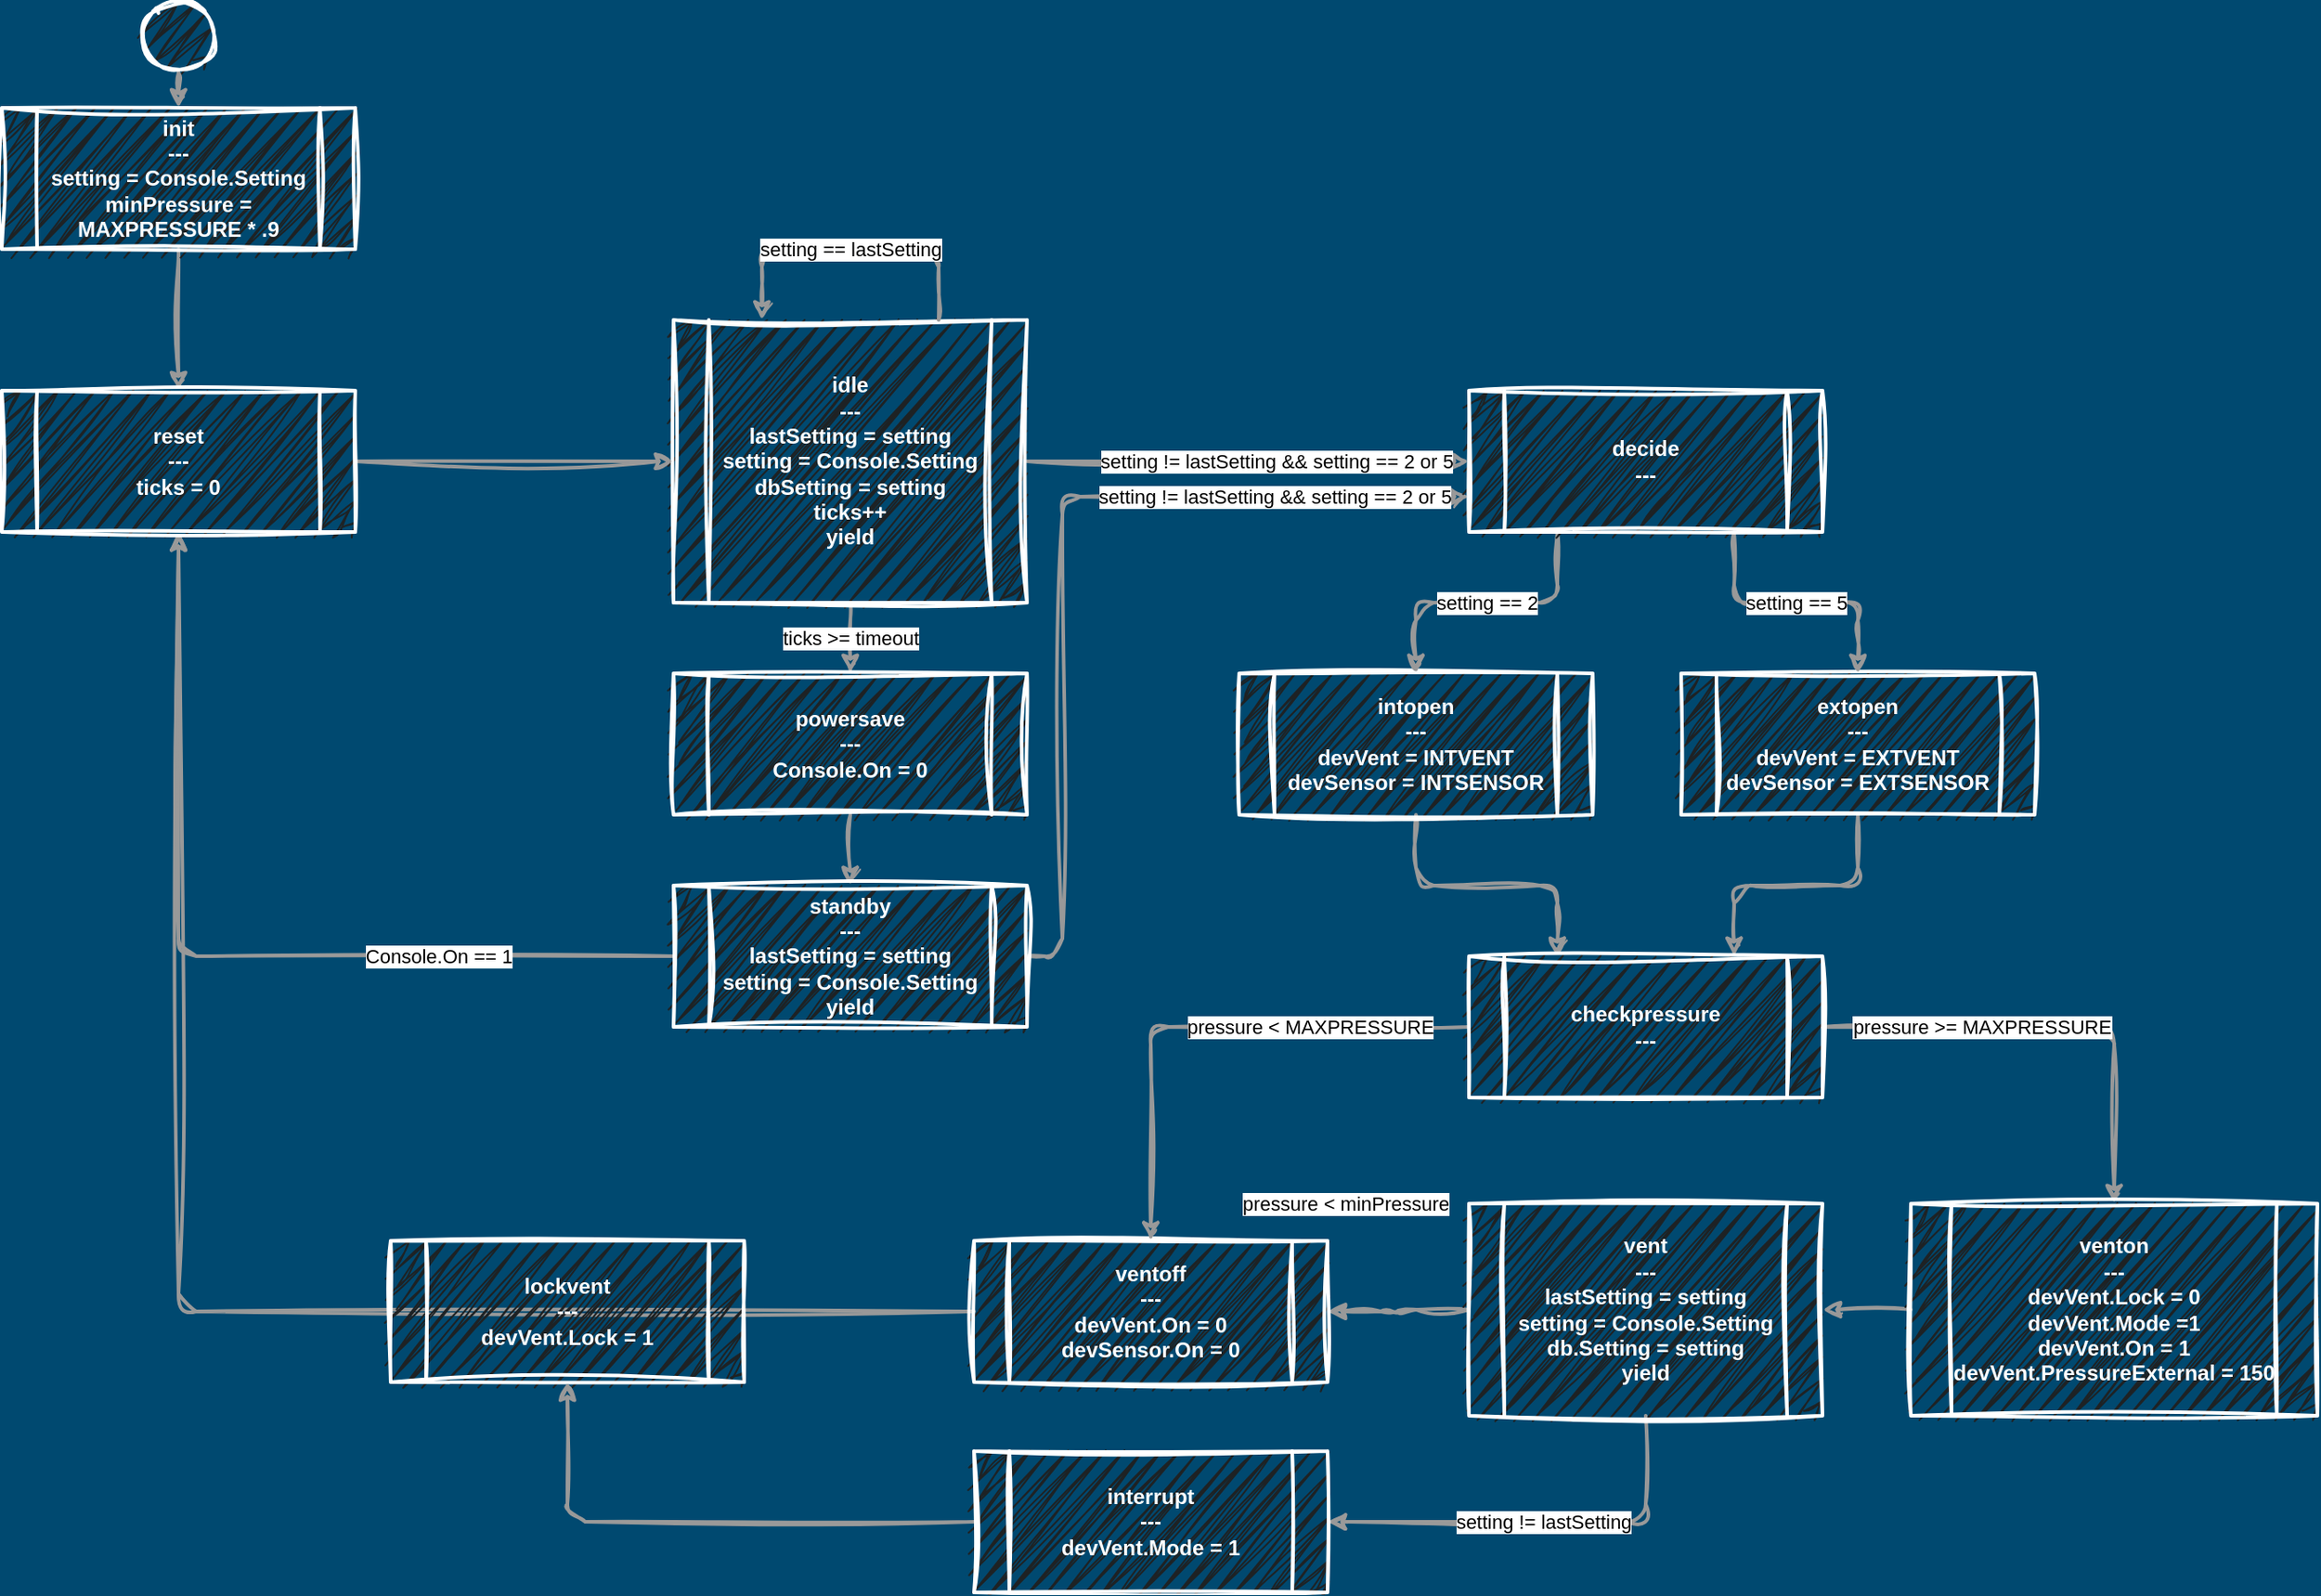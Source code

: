 <mxfile version="21.3.6" type="github">
  <diagram id="WjzMCz5cW0PldS_9bLKK" name="Page-1">
    <mxGraphModel dx="1434" dy="796" grid="1" gridSize="20" guides="1" tooltips="1" connect="1" arrows="1" fold="1" page="1" pageScale="1" pageWidth="850" pageHeight="1100" background="#004970" math="0" shadow="0">
      <root>
        <mxCell id="0" />
        <mxCell id="1" parent="0" />
        <mxCell id="rk5oXhjm5HisSccfo7RU-9" value="ticks &amp;gt;= timeout" style="edgeStyle=orthogonalEdgeStyle;rounded=1;orthogonalLoop=1;jettySize=auto;html=1;entryX=0.5;entryY=0;entryDx=0;entryDy=0;horizontal=1;exitX=0.5;exitY=1;exitDx=0;exitDy=0;strokeWidth=2;sketch=1;curveFitting=1;jiggle=2;fillColor=#f5f5f5;strokeColor=#999999;" parent="1" source="rk5oXhjm5HisSccfo7RU-2" target="rk5oXhjm5HisSccfo7RU-7" edge="1">
          <mxGeometry relative="1" as="geometry">
            <mxPoint x="600" y="400" as="sourcePoint" />
          </mxGeometry>
        </mxCell>
        <mxCell id="jqnOy9VGXWSSoWR_YB4v-8" style="edgeStyle=orthogonalEdgeStyle;rounded=1;orthogonalLoop=1;jettySize=auto;html=1;entryX=0;entryY=0.5;entryDx=0;entryDy=0;strokeWidth=2;sketch=1;curveFitting=1;jiggle=2;fillColor=#f5f5f5;strokeColor=#999999;" parent="1" source="rk5oXhjm5HisSccfo7RU-2" target="jqnOy9VGXWSSoWR_YB4v-7" edge="1">
          <mxGeometry relative="1" as="geometry" />
        </mxCell>
        <mxCell id="jqnOy9VGXWSSoWR_YB4v-9" value="setting != lastSetting &amp;amp;&amp;amp; setting == 2 or 5" style="edgeLabel;html=1;align=center;verticalAlign=middle;resizable=0;points=[];" parent="jqnOy9VGXWSSoWR_YB4v-8" vertex="1" connectable="0">
          <mxGeometry x="-0.317" y="-1" relative="1" as="geometry">
            <mxPoint x="55" y="-1" as="offset" />
          </mxGeometry>
        </mxCell>
        <mxCell id="rk5oXhjm5HisSccfo7RU-2" value="idle&lt;br&gt;---&lt;br&gt;lastSetting = setting&lt;br&gt;setting = Console.Setting&lt;br&gt;dbSetting = setting&lt;br&gt;ticks++&lt;br&gt;yield" style="shape=process;whiteSpace=wrap;html=1;backgroundOutline=1;fillColor=#1E2224;fontStyle=1;fontColor=#FFFFFF;strokeColor=#FFFFFF;sketch=1;curveFitting=1;jiggle=2;strokeWidth=2;gradientColor=none;fillStyle=zigzag;" parent="1" vertex="1">
          <mxGeometry x="460" y="200" width="200" height="160" as="geometry" />
        </mxCell>
        <mxCell id="jqnOy9VGXWSSoWR_YB4v-13" style="edgeStyle=orthogonalEdgeStyle;rounded=1;orthogonalLoop=1;jettySize=auto;html=1;entryX=0.25;entryY=0;entryDx=0;entryDy=0;strokeWidth=2;sketch=1;curveFitting=1;jiggle=2;fillColor=#f5f5f5;strokeColor=#999999;" parent="1" source="rk5oXhjm5HisSccfo7RU-4" target="jqnOy9VGXWSSoWR_YB4v-15" edge="1">
          <mxGeometry relative="1" as="geometry" />
        </mxCell>
        <mxCell id="rk5oXhjm5HisSccfo7RU-4" value="intopen&lt;br&gt;---&lt;br&gt;devVent = INTVENT&lt;br&gt;devSensor = INTSENSOR" style="shape=process;whiteSpace=wrap;html=1;backgroundOutline=1;fillColor=#1E2224;fontStyle=1;fontColor=#FFFFFF;strokeColor=#FFFFFF;sketch=1;curveFitting=1;jiggle=2;strokeWidth=2;gradientColor=none;fillStyle=zigzag;" parent="1" vertex="1">
          <mxGeometry x="780" y="400" width="200" height="80" as="geometry" />
        </mxCell>
        <mxCell id="rk5oXhjm5HisSccfo7RU-10" value="Console.On == 1" style="edgeStyle=orthogonalEdgeStyle;rounded=1;orthogonalLoop=1;jettySize=auto;html=1;exitX=0;exitY=0.5;exitDx=0;exitDy=0;horizontal=1;entryX=0.5;entryY=1;entryDx=0;entryDy=0;strokeWidth=2;sketch=1;curveFitting=1;jiggle=2;fillColor=#f5f5f5;strokeColor=#999999;" parent="1" source="rk5oXhjm5HisSccfo7RU-28" target="jqnOy9VGXWSSoWR_YB4v-4" edge="1">
          <mxGeometry x="-0.489" relative="1" as="geometry">
            <mxPoint x="260" y="400" as="targetPoint" />
            <mxPoint as="offset" />
          </mxGeometry>
        </mxCell>
        <mxCell id="rk5oXhjm5HisSccfo7RU-29" style="edgeStyle=orthogonalEdgeStyle;rounded=1;orthogonalLoop=1;jettySize=auto;html=1;exitX=0.5;exitY=1;exitDx=0;exitDy=0;entryX=0.5;entryY=0;entryDx=0;entryDy=0;strokeWidth=2;sketch=1;curveFitting=1;jiggle=2;fillColor=#f5f5f5;strokeColor=#999999;" parent="1" source="rk5oXhjm5HisSccfo7RU-7" target="rk5oXhjm5HisSccfo7RU-28" edge="1">
          <mxGeometry relative="1" as="geometry" />
        </mxCell>
        <mxCell id="rk5oXhjm5HisSccfo7RU-7" value="powersave&lt;br&gt;---&lt;br&gt;Console.On = 0" style="shape=process;whiteSpace=wrap;html=1;backgroundOutline=1;fillColor=#1E2224;fontStyle=1;fontColor=#FFFFFF;strokeColor=#FFFFFF;sketch=1;curveFitting=1;jiggle=2;strokeWidth=2;gradientColor=none;fillStyle=zigzag;" parent="1" vertex="1">
          <mxGeometry x="460" y="400" width="200" height="80" as="geometry" />
        </mxCell>
        <mxCell id="jqnOy9VGXWSSoWR_YB4v-14" style="edgeStyle=orthogonalEdgeStyle;rounded=1;orthogonalLoop=1;jettySize=auto;html=1;entryX=0.75;entryY=0;entryDx=0;entryDy=0;strokeWidth=2;sketch=1;curveFitting=1;jiggle=2;fillColor=#f5f5f5;strokeColor=#999999;" parent="1" source="rk5oXhjm5HisSccfo7RU-11" target="jqnOy9VGXWSSoWR_YB4v-15" edge="1">
          <mxGeometry relative="1" as="geometry" />
        </mxCell>
        <mxCell id="rk5oXhjm5HisSccfo7RU-11" value="extopen&lt;br&gt;---&lt;br&gt;devVent = EXTVENT&lt;br&gt;devSensor = EXTSENSOR" style="shape=process;whiteSpace=wrap;html=1;backgroundOutline=1;fillColor=#1E2224;fontStyle=1;fontColor=#FFFFFF;strokeColor=#FFFFFF;sketch=1;curveFitting=1;jiggle=2;strokeWidth=2;gradientColor=none;fillStyle=zigzag;" parent="1" vertex="1">
          <mxGeometry x="1030" y="400" width="200" height="80" as="geometry" />
        </mxCell>
        <mxCell id="rk5oXhjm5HisSccfo7RU-17" value="pressure &amp;lt; minPressure" style="edgeStyle=orthogonalEdgeStyle;rounded=1;orthogonalLoop=1;jettySize=auto;html=1;exitX=0;exitY=0.5;exitDx=0;exitDy=0;entryX=1;entryY=0.5;entryDx=0;entryDy=0;strokeWidth=2;sketch=1;curveFitting=1;jiggle=2;fillColor=#f5f5f5;strokeColor=#999999;" parent="1" source="rk5oXhjm5HisSccfo7RU-15" target="rk5oXhjm5HisSccfo7RU-26" edge="1">
          <mxGeometry x="0.753" y="-61" relative="1" as="geometry">
            <mxPoint x="775" y="910" as="targetPoint" />
            <mxPoint as="offset" />
          </mxGeometry>
        </mxCell>
        <mxCell id="jqnOy9VGXWSSoWR_YB4v-17" value="setting != lastSetting" style="edgeStyle=orthogonalEdgeStyle;rounded=1;orthogonalLoop=1;jettySize=auto;html=1;entryX=1;entryY=0.5;entryDx=0;entryDy=0;exitX=0.5;exitY=1;exitDx=0;exitDy=0;strokeWidth=2;sketch=1;curveFitting=1;jiggle=2;fillColor=#f5f5f5;strokeColor=#999999;" parent="1" source="rk5oXhjm5HisSccfo7RU-15" target="jqnOy9VGXWSSoWR_YB4v-26" edge="1">
          <mxGeometry x="-0.013" relative="1" as="geometry">
            <Array as="points">
              <mxPoint x="1010" y="880" />
            </Array>
            <mxPoint as="offset" />
          </mxGeometry>
        </mxCell>
        <mxCell id="rk5oXhjm5HisSccfo7RU-15" value="vent&lt;br&gt;---&lt;br&gt;lastSetting = setting&lt;br&gt;setting = Console.Setting&lt;br&gt;db.Setting = setting&lt;br&gt;yield" style="shape=process;whiteSpace=wrap;html=1;backgroundOutline=1;fillColor=#1E2224;fontStyle=1;fontColor=#FFFFFF;strokeColor=#FFFFFF;sketch=1;curveFitting=1;jiggle=2;strokeWidth=2;gradientColor=none;fillStyle=zigzag;" parent="1" vertex="1">
          <mxGeometry x="910" y="700" width="200" height="120" as="geometry" />
        </mxCell>
        <mxCell id="rk5oXhjm5HisSccfo7RU-20" style="edgeStyle=orthogonalEdgeStyle;rounded=1;orthogonalLoop=1;jettySize=auto;html=1;entryX=0;entryY=0.5;entryDx=0;entryDy=0;sketch=1;exitX=1;exitY=0.5;exitDx=0;exitDy=0;strokeWidth=2;curveFitting=1;jiggle=2;fillColor=#f5f5f5;strokeColor=#999999;" parent="1" source="jqnOy9VGXWSSoWR_YB4v-4" target="rk5oXhjm5HisSccfo7RU-2" edge="1">
          <mxGeometry relative="1" as="geometry">
            <mxPoint x="320" y="300" as="sourcePoint" />
          </mxGeometry>
        </mxCell>
        <mxCell id="jqnOy9VGXWSSoWR_YB4v-2" style="edgeStyle=orthogonalEdgeStyle;rounded=1;orthogonalLoop=1;jettySize=auto;html=1;exitX=0.5;exitY=1;exitDx=0;exitDy=0;entryX=0.5;entryY=0;entryDx=0;entryDy=0;strokeWidth=2;sketch=1;curveFitting=1;jiggle=2;fillColor=#f5f5f5;strokeColor=#999999;" parent="1" source="rk5oXhjm5HisSccfo7RU-21" target="jqnOy9VGXWSSoWR_YB4v-1" edge="1">
          <mxGeometry relative="1" as="geometry" />
        </mxCell>
        <mxCell id="rk5oXhjm5HisSccfo7RU-21" value="" style="ellipse;whiteSpace=wrap;html=1;aspect=fixed;fillColor=#1E2224;fontStyle=1;fontColor=#FFFFFF;strokeColor=#FFFFFF;sketch=1;curveFitting=1;jiggle=2;strokeWidth=2;gradientColor=none;fillStyle=zigzag;" parent="1" vertex="1">
          <mxGeometry x="160" y="20" width="40" height="40" as="geometry" />
        </mxCell>
        <mxCell id="rk5oXhjm5HisSccfo7RU-27" style="edgeStyle=orthogonalEdgeStyle;rounded=1;orthogonalLoop=1;jettySize=auto;html=1;exitX=0;exitY=0.5;exitDx=0;exitDy=0;entryX=0.5;entryY=1;entryDx=0;entryDy=0;strokeWidth=2;sketch=1;curveFitting=1;jiggle=2;fillColor=#f5f5f5;strokeColor=#999999;" parent="1" source="rk5oXhjm5HisSccfo7RU-26" target="jqnOy9VGXWSSoWR_YB4v-4" edge="1">
          <mxGeometry relative="1" as="geometry">
            <mxPoint x="200" y="400" as="targetPoint" />
          </mxGeometry>
        </mxCell>
        <mxCell id="rk5oXhjm5HisSccfo7RU-26" value="ventoff&lt;br&gt;---&lt;br&gt;devVent.On = 0&lt;br&gt;devSensor.On = 0" style="shape=process;whiteSpace=wrap;html=1;backgroundOutline=1;fillColor=#1E2224;fontStyle=1;fontColor=#FFFFFF;strokeColor=#FFFFFF;sketch=1;curveFitting=1;jiggle=2;strokeWidth=2;gradientColor=none;fillStyle=zigzag;" parent="1" vertex="1">
          <mxGeometry x="630" y="721" width="200" height="80" as="geometry" />
        </mxCell>
        <mxCell id="jqnOy9VGXWSSoWR_YB4v-10" value="setting != lastSetting &amp;amp;&amp;amp; setting == 2 or 5" style="edgeStyle=orthogonalEdgeStyle;rounded=1;orthogonalLoop=1;jettySize=auto;html=1;entryX=0;entryY=0.75;entryDx=0;entryDy=0;strokeWidth=2;sketch=1;curveFitting=1;jiggle=2;fillColor=#f5f5f5;strokeColor=#999999;" parent="1" source="rk5oXhjm5HisSccfo7RU-28" target="jqnOy9VGXWSSoWR_YB4v-7" edge="1">
          <mxGeometry x="0.569" relative="1" as="geometry">
            <Array as="points">
              <mxPoint x="680" y="560" />
              <mxPoint x="680" y="300" />
            </Array>
            <mxPoint as="offset" />
          </mxGeometry>
        </mxCell>
        <mxCell id="rk5oXhjm5HisSccfo7RU-28" value="standby&lt;br&gt;---&lt;br&gt;lastSetting = setting&lt;br&gt;setting = Console.Setting&lt;br&gt;yield" style="shape=process;whiteSpace=wrap;html=1;backgroundOutline=1;fillColor=#1E2224;fontStyle=1;fontColor=#FFFFFF;strokeColor=#FFFFFF;sketch=1;curveFitting=1;jiggle=2;strokeWidth=2;gradientColor=none;fillStyle=zigzag;" parent="1" vertex="1">
          <mxGeometry x="460" y="520" width="200" height="80" as="geometry" />
        </mxCell>
        <mxCell id="jqnOy9VGXWSSoWR_YB4v-3" style="edgeStyle=orthogonalEdgeStyle;rounded=1;orthogonalLoop=1;jettySize=auto;html=1;exitX=0.5;exitY=1;exitDx=0;exitDy=0;entryX=0.5;entryY=0;entryDx=0;entryDy=0;strokeWidth=2;sketch=1;curveFitting=1;jiggle=2;fillColor=#f5f5f5;strokeColor=#999999;" parent="1" source="jqnOy9VGXWSSoWR_YB4v-1" target="jqnOy9VGXWSSoWR_YB4v-4" edge="1">
          <mxGeometry relative="1" as="geometry">
            <mxPoint x="200" y="240" as="targetPoint" />
          </mxGeometry>
        </mxCell>
        <mxCell id="jqnOy9VGXWSSoWR_YB4v-1" value="init&lt;br&gt;---&lt;br&gt;setting = Console.Setting&lt;br&gt;minPressure = MAXPRESSURE * .9" style="shape=process;whiteSpace=wrap;html=1;backgroundOutline=1;fillColor=#1E2224;fontStyle=1;fontColor=#FFFFFF;strokeColor=#FFFFFF;sketch=1;curveFitting=1;jiggle=2;strokeWidth=2;gradientColor=none;fillStyle=zigzag;" parent="1" vertex="1">
          <mxGeometry x="80" y="80" width="200" height="80" as="geometry" />
        </mxCell>
        <mxCell id="jqnOy9VGXWSSoWR_YB4v-4" value="reset&lt;br&gt;---&lt;br&gt;ticks = 0" style="shape=process;whiteSpace=wrap;html=1;backgroundOutline=1;fillColor=#1E2224;fontStyle=1;fontColor=#FFFFFF;strokeColor=#FFFFFF;sketch=1;curveFitting=1;jiggle=2;strokeWidth=2;gradientColor=none;fillStyle=zigzag;" parent="1" vertex="1">
          <mxGeometry x="80" y="240" width="200" height="80" as="geometry" />
        </mxCell>
        <mxCell id="jqnOy9VGXWSSoWR_YB4v-6" value="setting == lastSetting" style="edgeStyle=orthogonalEdgeStyle;rounded=1;orthogonalLoop=1;jettySize=auto;html=1;exitX=0.75;exitY=0;exitDx=0;exitDy=0;entryX=0.25;entryY=0;entryDx=0;entryDy=0;strokeWidth=2;sketch=1;curveFitting=1;jiggle=2;fillColor=#f5f5f5;strokeColor=#999999;" parent="1" source="rk5oXhjm5HisSccfo7RU-2" target="rk5oXhjm5HisSccfo7RU-2" edge="1">
          <mxGeometry relative="1" as="geometry">
            <Array as="points">
              <mxPoint x="610" y="160" />
              <mxPoint x="510" y="160" />
            </Array>
            <mxPoint as="offset" />
          </mxGeometry>
        </mxCell>
        <mxCell id="jqnOy9VGXWSSoWR_YB4v-11" value="setting == 2" style="edgeStyle=orthogonalEdgeStyle;rounded=1;orthogonalLoop=1;jettySize=auto;html=1;exitX=0.25;exitY=1;exitDx=0;exitDy=0;entryX=0.5;entryY=0;entryDx=0;entryDy=0;strokeWidth=2;sketch=1;curveFitting=1;jiggle=2;fillColor=#f5f5f5;strokeColor=#999999;" parent="1" source="jqnOy9VGXWSSoWR_YB4v-7" target="rk5oXhjm5HisSccfo7RU-4" edge="1">
          <mxGeometry relative="1" as="geometry" />
        </mxCell>
        <mxCell id="jqnOy9VGXWSSoWR_YB4v-12" value="setting == 5" style="edgeStyle=orthogonalEdgeStyle;rounded=1;orthogonalLoop=1;jettySize=auto;html=1;exitX=0.75;exitY=1;exitDx=0;exitDy=0;entryX=0.5;entryY=0;entryDx=0;entryDy=0;strokeWidth=2;sketch=1;curveFitting=1;jiggle=2;fillColor=#f5f5f5;strokeColor=#999999;" parent="1" source="jqnOy9VGXWSSoWR_YB4v-7" target="rk5oXhjm5HisSccfo7RU-11" edge="1">
          <mxGeometry relative="1" as="geometry" />
        </mxCell>
        <mxCell id="jqnOy9VGXWSSoWR_YB4v-7" value="decide&lt;br&gt;---" style="shape=process;whiteSpace=wrap;html=1;backgroundOutline=1;fillColor=#1E2224;fontStyle=1;fontColor=#FFFFFF;strokeColor=#FFFFFF;sketch=1;curveFitting=1;jiggle=2;strokeWidth=2;gradientColor=none;fillStyle=zigzag;" parent="1" vertex="1">
          <mxGeometry x="910" y="240" width="200" height="80" as="geometry" />
        </mxCell>
        <mxCell id="jqnOy9VGXWSSoWR_YB4v-16" value="pressure &amp;lt; MAXPRESSURE" style="edgeStyle=orthogonalEdgeStyle;rounded=1;orthogonalLoop=1;jettySize=auto;html=1;exitX=0;exitY=0.5;exitDx=0;exitDy=0;entryX=0.5;entryY=0;entryDx=0;entryDy=0;strokeWidth=2;sketch=1;curveFitting=1;jiggle=2;fillColor=#f5f5f5;strokeColor=#999999;" parent="1" source="jqnOy9VGXWSSoWR_YB4v-15" edge="1" target="rk5oXhjm5HisSccfo7RU-26">
          <mxGeometry x="-0.402" relative="1" as="geometry">
            <mxPoint x="180" y="320" as="targetPoint" />
            <Array as="points">
              <mxPoint x="730" y="600" />
            </Array>
            <mxPoint as="offset" />
          </mxGeometry>
        </mxCell>
        <mxCell id="jqnOy9VGXWSSoWR_YB4v-20" value="pressure &amp;gt;= MAXPRESSURE" style="edgeStyle=orthogonalEdgeStyle;rounded=1;orthogonalLoop=1;jettySize=auto;html=1;entryX=0.5;entryY=0;entryDx=0;entryDy=0;strokeWidth=2;sketch=1;curveFitting=1;jiggle=2;fillColor=#f5f5f5;strokeColor=#999999;" parent="1" source="jqnOy9VGXWSSoWR_YB4v-15" target="jqnOy9VGXWSSoWR_YB4v-19" edge="1">
          <mxGeometry x="-0.321" relative="1" as="geometry">
            <mxPoint as="offset" />
          </mxGeometry>
        </mxCell>
        <mxCell id="jqnOy9VGXWSSoWR_YB4v-15" value="checkpressure&lt;br&gt;---" style="shape=process;whiteSpace=wrap;html=1;backgroundOutline=1;fillColor=#1E2224;fontStyle=1;fontColor=#FFFFFF;strokeColor=#FFFFFF;sketch=1;curveFitting=1;jiggle=2;strokeWidth=2;gradientColor=none;fillStyle=zigzag;" parent="1" vertex="1">
          <mxGeometry x="910" y="560" width="200" height="80" as="geometry" />
        </mxCell>
        <mxCell id="jqnOy9VGXWSSoWR_YB4v-23" style="edgeStyle=orthogonalEdgeStyle;rounded=1;orthogonalLoop=1;jettySize=auto;html=1;entryX=1;entryY=0.5;entryDx=0;entryDy=0;strokeWidth=2;sketch=1;curveFitting=1;jiggle=2;fillColor=#f5f5f5;strokeColor=#999999;" parent="1" source="jqnOy9VGXWSSoWR_YB4v-19" target="rk5oXhjm5HisSccfo7RU-15" edge="1">
          <mxGeometry relative="1" as="geometry" />
        </mxCell>
        <mxCell id="jqnOy9VGXWSSoWR_YB4v-19" value="venton&lt;br&gt;---&lt;br&gt;devVent.Lock = 0&lt;br&gt;devVent.Mode =1&lt;br&gt;devVent.On = 1&lt;br&gt;devVent.PressureExternal = 150" style="shape=process;whiteSpace=wrap;html=1;backgroundOutline=1;fillColor=#1E2224;fontStyle=1;fontColor=#FFFFFF;strokeColor=#FFFFFF;sketch=1;curveFitting=1;jiggle=2;strokeWidth=2;gradientColor=none;fillStyle=zigzag;" parent="1" vertex="1">
          <mxGeometry x="1160" y="700" width="230" height="120" as="geometry" />
        </mxCell>
        <mxCell id="jqnOy9VGXWSSoWR_YB4v-24" value="lockvent&lt;br&gt;---&lt;br&gt;devVent.Lock = 1" style="shape=process;whiteSpace=wrap;html=1;backgroundOutline=1;fillColor=#1E2224;fontStyle=1;fontColor=#FFFFFF;strokeColor=#FFFFFF;sketch=1;curveFitting=1;jiggle=2;strokeWidth=2;gradientColor=none;fillStyle=zigzag;" parent="1" vertex="1">
          <mxGeometry x="300" y="721" width="200" height="80" as="geometry" />
        </mxCell>
        <mxCell id="jqnOy9VGXWSSoWR_YB4v-27" style="edgeStyle=orthogonalEdgeStyle;rounded=1;orthogonalLoop=1;jettySize=auto;html=1;entryX=0.5;entryY=1;entryDx=0;entryDy=0;strokeWidth=2;sketch=1;curveFitting=1;jiggle=2;fillColor=#f5f5f5;strokeColor=#999999;" parent="1" source="jqnOy9VGXWSSoWR_YB4v-26" target="jqnOy9VGXWSSoWR_YB4v-24" edge="1">
          <mxGeometry relative="1" as="geometry" />
        </mxCell>
        <mxCell id="jqnOy9VGXWSSoWR_YB4v-26" value="interrupt&lt;br&gt;---&lt;br&gt;devVent.Mode = 1" style="shape=process;whiteSpace=wrap;html=1;backgroundOutline=1;fillColor=#1E2224;fontStyle=1;fontColor=#FFFFFF;strokeColor=#FFFFFF;sketch=1;curveFitting=1;jiggle=2;strokeWidth=2;gradientColor=none;fillStyle=zigzag;" parent="1" vertex="1">
          <mxGeometry x="630" y="840" width="200" height="80" as="geometry" />
        </mxCell>
      </root>
    </mxGraphModel>
  </diagram>
</mxfile>

